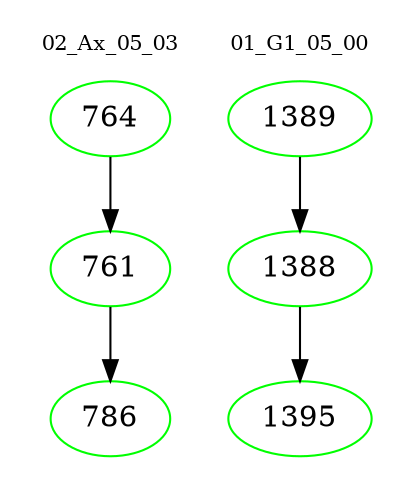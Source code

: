 digraph{
subgraph cluster_0 {
color = white
label = "02_Ax_05_03";
fontsize=10;
T0_764 [label="764", color="green"]
T0_764 -> T0_761 [color="black"]
T0_761 [label="761", color="green"]
T0_761 -> T0_786 [color="black"]
T0_786 [label="786", color="green"]
}
subgraph cluster_1 {
color = white
label = "01_G1_05_00";
fontsize=10;
T1_1389 [label="1389", color="green"]
T1_1389 -> T1_1388 [color="black"]
T1_1388 [label="1388", color="green"]
T1_1388 -> T1_1395 [color="black"]
T1_1395 [label="1395", color="green"]
}
}

